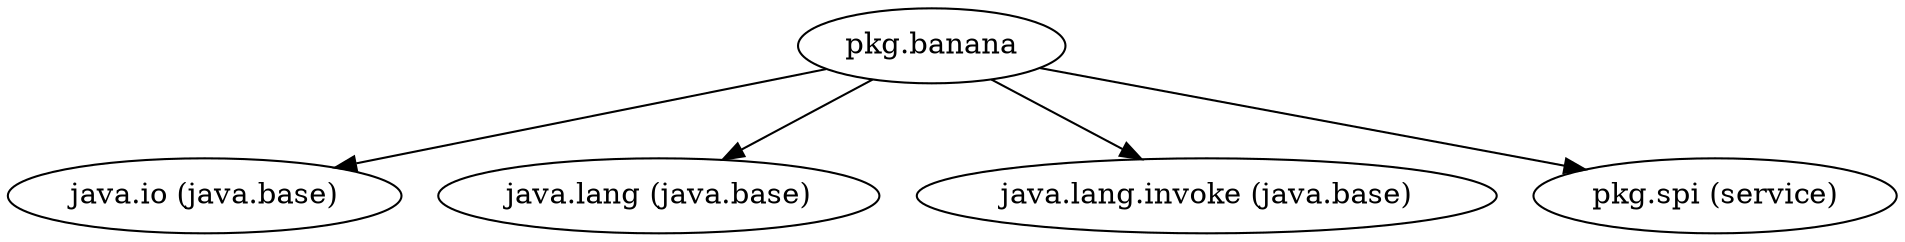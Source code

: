 digraph "banana" {
    // Path: /Users/srirammuthaiah/Coding/TextMate/jpms/mods/banana.jar
   "pkg.banana"                                       -> "java.io (java.base)";
   "pkg.banana"                                       -> "java.lang (java.base)";
   "pkg.banana"                                       -> "java.lang.invoke (java.base)";
   "pkg.banana"                                       -> "pkg.spi (service)";
}
